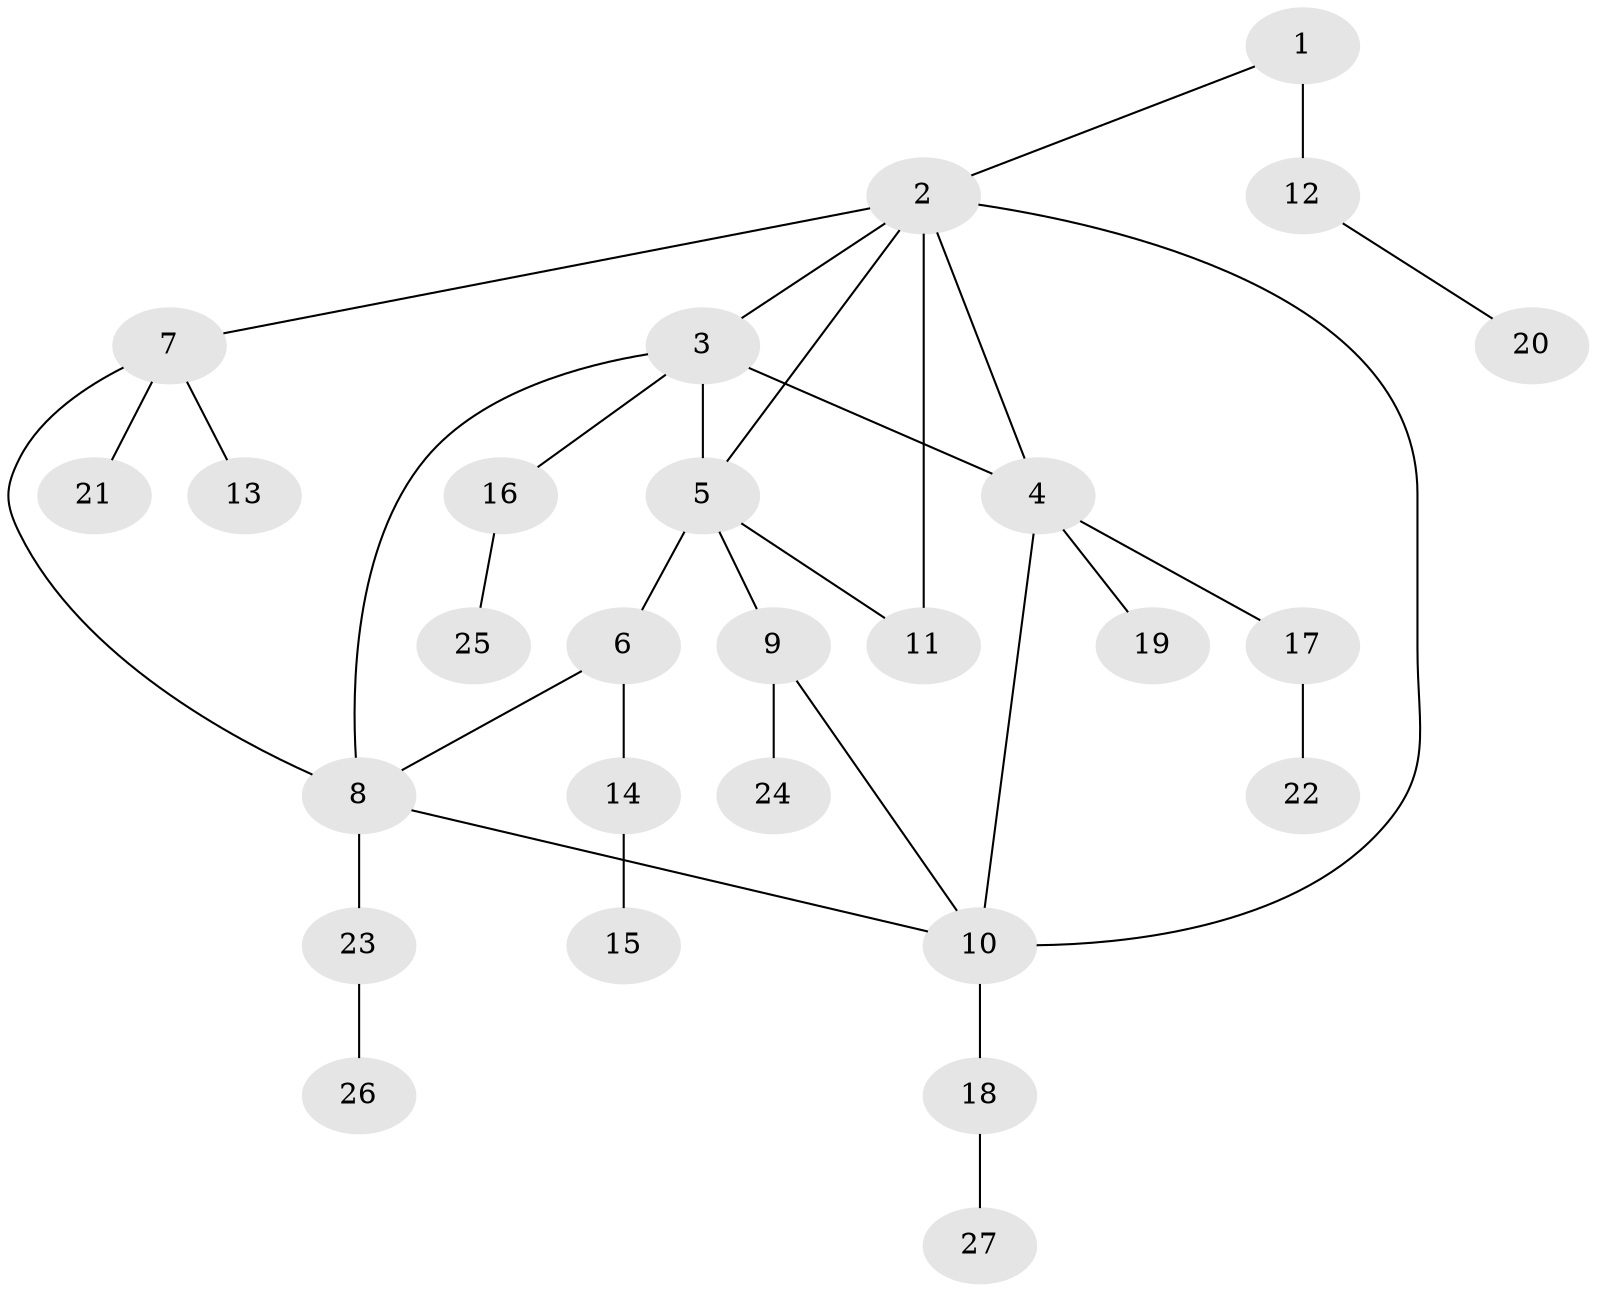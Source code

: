// original degree distribution, {4: 0.0784313725490196, 8: 0.0392156862745098, 6: 0.0392156862745098, 10: 0.0196078431372549, 5: 0.0196078431372549, 2: 0.3137254901960784, 1: 0.45098039215686275, 3: 0.0392156862745098}
// Generated by graph-tools (version 1.1) at 2025/37/03/09/25 02:37:24]
// undirected, 27 vertices, 34 edges
graph export_dot {
graph [start="1"]
  node [color=gray90,style=filled];
  1;
  2;
  3;
  4;
  5;
  6;
  7;
  8;
  9;
  10;
  11;
  12;
  13;
  14;
  15;
  16;
  17;
  18;
  19;
  20;
  21;
  22;
  23;
  24;
  25;
  26;
  27;
  1 -- 2 [weight=1.0];
  1 -- 12 [weight=2.0];
  2 -- 3 [weight=1.0];
  2 -- 4 [weight=1.0];
  2 -- 5 [weight=1.0];
  2 -- 7 [weight=1.0];
  2 -- 10 [weight=1.0];
  2 -- 11 [weight=1.0];
  3 -- 4 [weight=1.0];
  3 -- 5 [weight=5.0];
  3 -- 8 [weight=3.0];
  3 -- 16 [weight=1.0];
  4 -- 10 [weight=1.0];
  4 -- 17 [weight=1.0];
  4 -- 19 [weight=1.0];
  5 -- 6 [weight=1.0];
  5 -- 9 [weight=1.0];
  5 -- 11 [weight=1.0];
  6 -- 8 [weight=1.0];
  6 -- 14 [weight=1.0];
  7 -- 8 [weight=1.0];
  7 -- 13 [weight=1.0];
  7 -- 21 [weight=1.0];
  8 -- 10 [weight=1.0];
  8 -- 23 [weight=1.0];
  9 -- 10 [weight=1.0];
  9 -- 24 [weight=1.0];
  10 -- 18 [weight=1.0];
  12 -- 20 [weight=1.0];
  14 -- 15 [weight=1.0];
  16 -- 25 [weight=1.0];
  17 -- 22 [weight=1.0];
  18 -- 27 [weight=1.0];
  23 -- 26 [weight=1.0];
}
